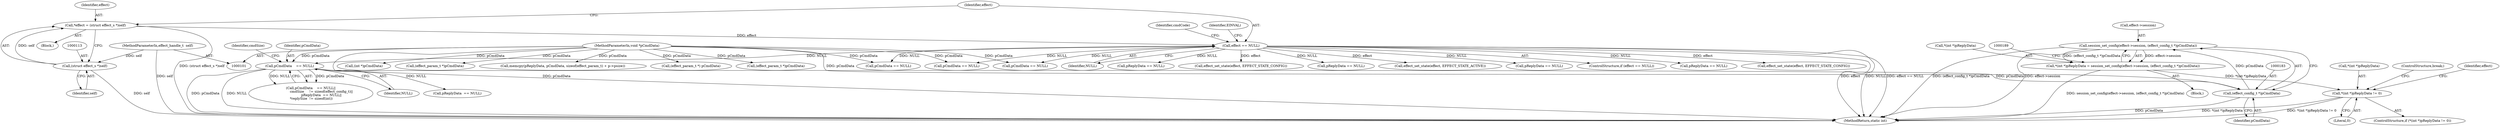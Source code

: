 digraph "0_Android_073a80800f341325932c66818ce4302b312909a4_0@pointer" {
"1000178" [label="(Call,session_set_config(effect->session, (effect_config_t *)pCmdData))"];
"1000182" [label="(Call,(effect_config_t *)pCmdData)"];
"1000150" [label="(Call,pCmdData    == NULL)"];
"1000105" [label="(MethodParameterIn,void *pCmdData)"];
"1000116" [label="(Call,effect == NULL)"];
"1000110" [label="(Call,*effect = (struct effect_s *)self)"];
"1000112" [label="(Call,(struct effect_s *)self)"];
"1000102" [label="(MethodParameterIn,effect_handle_t  self)"];
"1000173" [label="(Call,*(int *)pReplyData = session_set_config(effect->session, (effect_config_t *)pCmdData))"];
"1000186" [label="(Call,*(int *)pReplyData != 0)"];
"1000204" [label="(Call,effect_set_state(effect, EFFECT_STATE_CONFIG))"];
"1000118" [label="(Identifier,NULL)"];
"1000191" [label="(Literal,0)"];
"1000159" [label="(Call,pReplyData  == NULL)"];
"1000239" [label="(Call,pCmdData == NULL)"];
"1000149" [label="(Call,pCmdData    == NULL||\n                    cmdSize     != sizeof(effect_config_t)||\n                    pReplyData  == NULL||\n *replySize  != sizeof(int))"];
"1000284" [label="(Call,memcpy(pReplyData, pCmdData, sizeof(effect_param_t) + p->psize))"];
"1000155" [label="(Identifier,cmdSize)"];
"1000364" [label="(Call,pReplyData == NULL)"];
"1000182" [label="(Call,(effect_config_t *)pCmdData)"];
"1000173" [label="(Call,*(int *)pReplyData = session_set_config(effect->session, (effect_config_t *)pCmdData))"];
"1000409" [label="(Call,effect_set_state(effect, EFFECT_STATE_CONFIG))"];
"1000487" [label="(MethodReturn,static int)"];
"1000337" [label="(Call,(effect_param_t *) pCmdData)"];
"1000123" [label="(Identifier,cmdCode)"];
"1000150" [label="(Call,pCmdData    == NULL)"];
"1000179" [label="(Call,effect->session)"];
"1000112" [label="(Call,(struct effect_s *)self)"];
"1000419" [label="(Call,pCmdData == NULL)"];
"1000390" [label="(Call,pReplyData == NULL)"];
"1000114" [label="(Identifier,self)"];
"1000152" [label="(Identifier,NULL)"];
"1000151" [label="(Identifier,pCmdData)"];
"1000383" [label="(Call,effect_set_state(effect, EFFECT_STATE_ACTIVE))"];
"1000281" [label="(Call,(effect_param_t *)pCmdData)"];
"1000477" [label="(Call,(int *)pCmdData)"];
"1000110" [label="(Call,*effect = (struct effect_s *)self)"];
"1000187" [label="(Call,*(int *)pReplyData)"];
"1000263" [label="(Call,(effect_param_t *)pCmdData)"];
"1000309" [label="(Call,pCmdData == NULL)"];
"1000184" [label="(Identifier,pCmdData)"];
"1000211" [label="(Call,pReplyData == NULL)"];
"1000178" [label="(Call,session_set_config(effect->session, (effect_config_t *)pCmdData))"];
"1000117" [label="(Identifier,effect)"];
"1000147" [label="(Block,)"];
"1000185" [label="(ControlStructure,if (*(int *)pReplyData != 0))"];
"1000192" [label="(ControlStructure,break;)"];
"1000108" [label="(Block,)"];
"1000121" [label="(Identifier,EINVAL)"];
"1000115" [label="(ControlStructure,if (effect == NULL))"];
"1000116" [label="(Call,effect == NULL)"];
"1000128" [label="(Call,pReplyData == NULL)"];
"1000102" [label="(MethodParameterIn,effect_handle_t  self)"];
"1000111" [label="(Identifier,effect)"];
"1000186" [label="(Call,*(int *)pReplyData != 0)"];
"1000105" [label="(MethodParameterIn,void *pCmdData)"];
"1000174" [label="(Call,*(int *)pReplyData)"];
"1000196" [label="(Identifier,effect)"];
"1000178" -> "1000173"  [label="AST: "];
"1000178" -> "1000182"  [label="CFG: "];
"1000179" -> "1000178"  [label="AST: "];
"1000182" -> "1000178"  [label="AST: "];
"1000173" -> "1000178"  [label="CFG: "];
"1000178" -> "1000487"  [label="DDG: (effect_config_t *)pCmdData"];
"1000178" -> "1000487"  [label="DDG: effect->session"];
"1000178" -> "1000173"  [label="DDG: effect->session"];
"1000178" -> "1000173"  [label="DDG: (effect_config_t *)pCmdData"];
"1000182" -> "1000178"  [label="DDG: pCmdData"];
"1000182" -> "1000184"  [label="CFG: "];
"1000183" -> "1000182"  [label="AST: "];
"1000184" -> "1000182"  [label="AST: "];
"1000182" -> "1000487"  [label="DDG: pCmdData"];
"1000150" -> "1000182"  [label="DDG: pCmdData"];
"1000105" -> "1000182"  [label="DDG: pCmdData"];
"1000150" -> "1000149"  [label="AST: "];
"1000150" -> "1000152"  [label="CFG: "];
"1000151" -> "1000150"  [label="AST: "];
"1000152" -> "1000150"  [label="AST: "];
"1000155" -> "1000150"  [label="CFG: "];
"1000149" -> "1000150"  [label="CFG: "];
"1000150" -> "1000487"  [label="DDG: pCmdData"];
"1000150" -> "1000487"  [label="DDG: NULL"];
"1000150" -> "1000149"  [label="DDG: pCmdData"];
"1000150" -> "1000149"  [label="DDG: NULL"];
"1000105" -> "1000150"  [label="DDG: pCmdData"];
"1000116" -> "1000150"  [label="DDG: NULL"];
"1000150" -> "1000159"  [label="DDG: NULL"];
"1000105" -> "1000101"  [label="AST: "];
"1000105" -> "1000487"  [label="DDG: pCmdData"];
"1000105" -> "1000239"  [label="DDG: pCmdData"];
"1000105" -> "1000263"  [label="DDG: pCmdData"];
"1000105" -> "1000281"  [label="DDG: pCmdData"];
"1000105" -> "1000284"  [label="DDG: pCmdData"];
"1000105" -> "1000309"  [label="DDG: pCmdData"];
"1000105" -> "1000337"  [label="DDG: pCmdData"];
"1000105" -> "1000419"  [label="DDG: pCmdData"];
"1000105" -> "1000477"  [label="DDG: pCmdData"];
"1000116" -> "1000115"  [label="AST: "];
"1000116" -> "1000118"  [label="CFG: "];
"1000117" -> "1000116"  [label="AST: "];
"1000118" -> "1000116"  [label="AST: "];
"1000121" -> "1000116"  [label="CFG: "];
"1000123" -> "1000116"  [label="CFG: "];
"1000116" -> "1000487"  [label="DDG: effect"];
"1000116" -> "1000487"  [label="DDG: NULL"];
"1000116" -> "1000487"  [label="DDG: effect == NULL"];
"1000110" -> "1000116"  [label="DDG: effect"];
"1000116" -> "1000128"  [label="DDG: NULL"];
"1000116" -> "1000204"  [label="DDG: effect"];
"1000116" -> "1000211"  [label="DDG: NULL"];
"1000116" -> "1000239"  [label="DDG: NULL"];
"1000116" -> "1000309"  [label="DDG: NULL"];
"1000116" -> "1000364"  [label="DDG: NULL"];
"1000116" -> "1000383"  [label="DDG: effect"];
"1000116" -> "1000390"  [label="DDG: NULL"];
"1000116" -> "1000409"  [label="DDG: effect"];
"1000116" -> "1000419"  [label="DDG: NULL"];
"1000110" -> "1000108"  [label="AST: "];
"1000110" -> "1000112"  [label="CFG: "];
"1000111" -> "1000110"  [label="AST: "];
"1000112" -> "1000110"  [label="AST: "];
"1000117" -> "1000110"  [label="CFG: "];
"1000110" -> "1000487"  [label="DDG: (struct effect_s *)self"];
"1000112" -> "1000110"  [label="DDG: self"];
"1000112" -> "1000114"  [label="CFG: "];
"1000113" -> "1000112"  [label="AST: "];
"1000114" -> "1000112"  [label="AST: "];
"1000112" -> "1000487"  [label="DDG: self"];
"1000102" -> "1000112"  [label="DDG: self"];
"1000102" -> "1000101"  [label="AST: "];
"1000102" -> "1000487"  [label="DDG: self"];
"1000173" -> "1000147"  [label="AST: "];
"1000174" -> "1000173"  [label="AST: "];
"1000189" -> "1000173"  [label="CFG: "];
"1000173" -> "1000487"  [label="DDG: session_set_config(effect->session, (effect_config_t *)pCmdData)"];
"1000173" -> "1000186"  [label="DDG: *(int *)pReplyData"];
"1000186" -> "1000185"  [label="AST: "];
"1000186" -> "1000191"  [label="CFG: "];
"1000187" -> "1000186"  [label="AST: "];
"1000191" -> "1000186"  [label="AST: "];
"1000192" -> "1000186"  [label="CFG: "];
"1000196" -> "1000186"  [label="CFG: "];
"1000186" -> "1000487"  [label="DDG: *(int *)pReplyData != 0"];
"1000186" -> "1000487"  [label="DDG: *(int *)pReplyData"];
}
